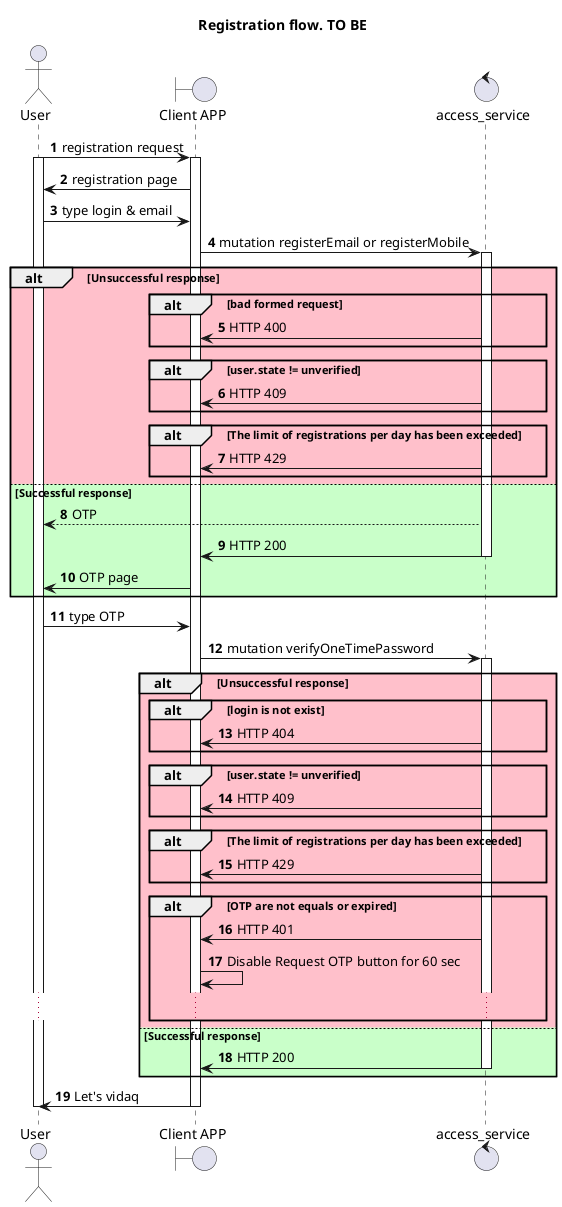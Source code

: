 @startuml

title "Registration flow. TO BE"

actor User as U
boundary "Client APP" as GUI
control "access_service" as AC

autonumber

U -> GUI: registration request
activate U
activate GUI
GUI -> U: registration page
U -> GUI: type login & email
GUI -> AC: mutation registerEmail or registerMobile
activate AC


alt #Pink Unsuccessful response

alt #Pink bad formed request
AC -> GUI: HTTP 400
end

alt #Pink user.state != unverified
AC -> GUI: HTTP 409
end

alt #Pink The limit of registrations per day has been exceeded
AC -> GUI: HTTP 429
end

else #Technology Successful response
AC --> U: OTP
AC -> GUI: HTTP 200
deactivate AC

GUI -> U: OTP page
end

U -> GUI: type OTP
GUI -> AC: mutation verifyOneTimePassword
activate AC

alt #Pink Unsuccessful response
alt #Pink login is not exist
AC -> GUI: HTTP 404
end

alt #Pink user.state != unverified
AC -> GUI: HTTP 409
end

alt #Pink The limit of registrations per day has been exceeded
AC -> GUI: HTTP 429
end

alt #Pink OTP are not equals or expired
AC -> GUI: HTTP 401
GUI -> GUI: Disable Request OTP button for 60 sec
...
end


else #Technology Successful response
AC -> GUI: HTTP 200
deactivate AC
end

GUI -> U: Let's vidaq
deactivate GUI
deactivate U

@enduml